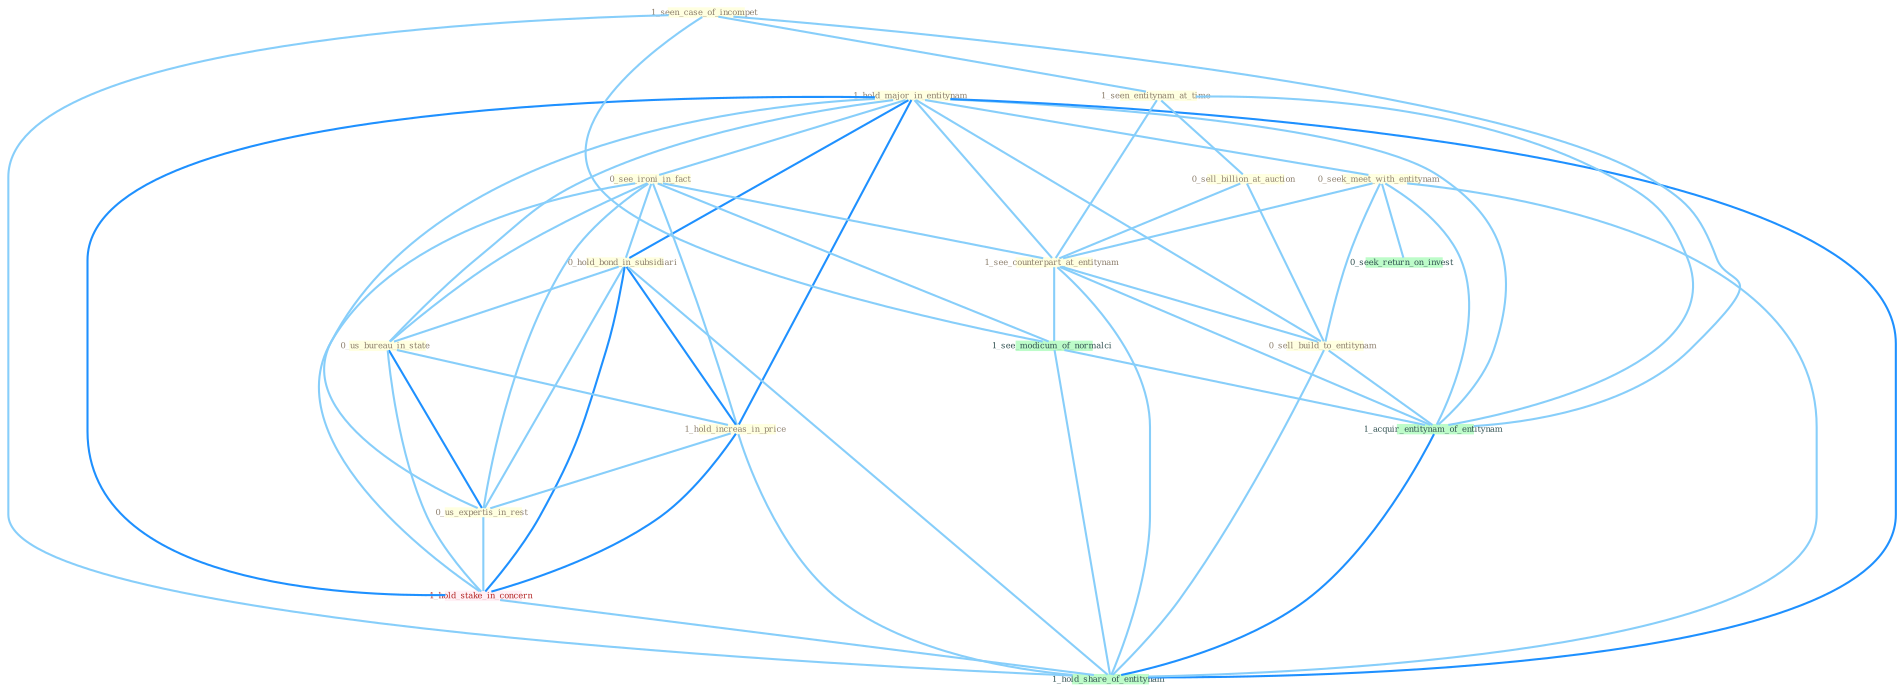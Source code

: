 Graph G{ 
    node
    [shape=polygon,style=filled,width=.5,height=.06,color="#BDFCC9",fixedsize=true,fontsize=4,
    fontcolor="#2f4f4f"];
    {node
    [color="#ffffe0", fontcolor="#8b7d6b"] "1_hold_major_in_entitynam " "0_seek_meet_with_entitynam " "1_seen_case_of_incompet " "1_seen_entitynam_at_time " "0_see_ironi_in_fact " "0_sell_billion_at_auction " "0_hold_bond_in_subsidiari " "0_us_bureau_in_state " "1_see_counterpart_at_entitynam " "1_hold_increas_in_price " "0_us_expertis_in_rest " "0_sell_build_to_entitynam "}
{node [color="#fff0f5", fontcolor="#b22222"] "1_hold_stake_in_concern "}
edge [color="#B0E2FF"];

	"1_hold_major_in_entitynam " -- "0_seek_meet_with_entitynam " [w="1", color="#87cefa" ];
	"1_hold_major_in_entitynam " -- "0_see_ironi_in_fact " [w="1", color="#87cefa" ];
	"1_hold_major_in_entitynam " -- "0_hold_bond_in_subsidiari " [w="2", color="#1e90ff" , len=0.8];
	"1_hold_major_in_entitynam " -- "0_us_bureau_in_state " [w="1", color="#87cefa" ];
	"1_hold_major_in_entitynam " -- "1_see_counterpart_at_entitynam " [w="1", color="#87cefa" ];
	"1_hold_major_in_entitynam " -- "1_hold_increas_in_price " [w="2", color="#1e90ff" , len=0.8];
	"1_hold_major_in_entitynam " -- "0_us_expertis_in_rest " [w="1", color="#87cefa" ];
	"1_hold_major_in_entitynam " -- "0_sell_build_to_entitynam " [w="1", color="#87cefa" ];
	"1_hold_major_in_entitynam " -- "1_hold_stake_in_concern " [w="2", color="#1e90ff" , len=0.8];
	"1_hold_major_in_entitynam " -- "1_acquir_entitynam_of_entitynam " [w="1", color="#87cefa" ];
	"1_hold_major_in_entitynam " -- "1_hold_share_of_entitynam " [w="2", color="#1e90ff" , len=0.8];
	"0_seek_meet_with_entitynam " -- "1_see_counterpart_at_entitynam " [w="1", color="#87cefa" ];
	"0_seek_meet_with_entitynam " -- "0_sell_build_to_entitynam " [w="1", color="#87cefa" ];
	"0_seek_meet_with_entitynam " -- "0_seek_return_on_invest " [w="1", color="#87cefa" ];
	"0_seek_meet_with_entitynam " -- "1_acquir_entitynam_of_entitynam " [w="1", color="#87cefa" ];
	"0_seek_meet_with_entitynam " -- "1_hold_share_of_entitynam " [w="1", color="#87cefa" ];
	"1_seen_case_of_incompet " -- "1_seen_entitynam_at_time " [w="1", color="#87cefa" ];
	"1_seen_case_of_incompet " -- "1_see_modicum_of_normalci " [w="1", color="#87cefa" ];
	"1_seen_case_of_incompet " -- "1_acquir_entitynam_of_entitynam " [w="1", color="#87cefa" ];
	"1_seen_case_of_incompet " -- "1_hold_share_of_entitynam " [w="1", color="#87cefa" ];
	"1_seen_entitynam_at_time " -- "0_sell_billion_at_auction " [w="1", color="#87cefa" ];
	"1_seen_entitynam_at_time " -- "1_see_counterpart_at_entitynam " [w="1", color="#87cefa" ];
	"1_seen_entitynam_at_time " -- "1_acquir_entitynam_of_entitynam " [w="1", color="#87cefa" ];
	"0_see_ironi_in_fact " -- "0_hold_bond_in_subsidiari " [w="1", color="#87cefa" ];
	"0_see_ironi_in_fact " -- "0_us_bureau_in_state " [w="1", color="#87cefa" ];
	"0_see_ironi_in_fact " -- "1_see_counterpart_at_entitynam " [w="1", color="#87cefa" ];
	"0_see_ironi_in_fact " -- "1_hold_increas_in_price " [w="1", color="#87cefa" ];
	"0_see_ironi_in_fact " -- "0_us_expertis_in_rest " [w="1", color="#87cefa" ];
	"0_see_ironi_in_fact " -- "1_hold_stake_in_concern " [w="1", color="#87cefa" ];
	"0_see_ironi_in_fact " -- "1_see_modicum_of_normalci " [w="1", color="#87cefa" ];
	"0_sell_billion_at_auction " -- "1_see_counterpart_at_entitynam " [w="1", color="#87cefa" ];
	"0_sell_billion_at_auction " -- "0_sell_build_to_entitynam " [w="1", color="#87cefa" ];
	"0_hold_bond_in_subsidiari " -- "0_us_bureau_in_state " [w="1", color="#87cefa" ];
	"0_hold_bond_in_subsidiari " -- "1_hold_increas_in_price " [w="2", color="#1e90ff" , len=0.8];
	"0_hold_bond_in_subsidiari " -- "0_us_expertis_in_rest " [w="1", color="#87cefa" ];
	"0_hold_bond_in_subsidiari " -- "1_hold_stake_in_concern " [w="2", color="#1e90ff" , len=0.8];
	"0_hold_bond_in_subsidiari " -- "1_hold_share_of_entitynam " [w="1", color="#87cefa" ];
	"0_us_bureau_in_state " -- "1_hold_increas_in_price " [w="1", color="#87cefa" ];
	"0_us_bureau_in_state " -- "0_us_expertis_in_rest " [w="2", color="#1e90ff" , len=0.8];
	"0_us_bureau_in_state " -- "1_hold_stake_in_concern " [w="1", color="#87cefa" ];
	"1_see_counterpart_at_entitynam " -- "0_sell_build_to_entitynam " [w="1", color="#87cefa" ];
	"1_see_counterpart_at_entitynam " -- "1_see_modicum_of_normalci " [w="1", color="#87cefa" ];
	"1_see_counterpart_at_entitynam " -- "1_acquir_entitynam_of_entitynam " [w="1", color="#87cefa" ];
	"1_see_counterpart_at_entitynam " -- "1_hold_share_of_entitynam " [w="1", color="#87cefa" ];
	"1_hold_increas_in_price " -- "0_us_expertis_in_rest " [w="1", color="#87cefa" ];
	"1_hold_increas_in_price " -- "1_hold_stake_in_concern " [w="2", color="#1e90ff" , len=0.8];
	"1_hold_increas_in_price " -- "1_hold_share_of_entitynam " [w="1", color="#87cefa" ];
	"0_us_expertis_in_rest " -- "1_hold_stake_in_concern " [w="1", color="#87cefa" ];
	"0_sell_build_to_entitynam " -- "1_acquir_entitynam_of_entitynam " [w="1", color="#87cefa" ];
	"0_sell_build_to_entitynam " -- "1_hold_share_of_entitynam " [w="1", color="#87cefa" ];
	"1_hold_stake_in_concern " -- "1_hold_share_of_entitynam " [w="1", color="#87cefa" ];
	"1_see_modicum_of_normalci " -- "1_acquir_entitynam_of_entitynam " [w="1", color="#87cefa" ];
	"1_see_modicum_of_normalci " -- "1_hold_share_of_entitynam " [w="1", color="#87cefa" ];
	"1_acquir_entitynam_of_entitynam " -- "1_hold_share_of_entitynam " [w="2", color="#1e90ff" , len=0.8];
}